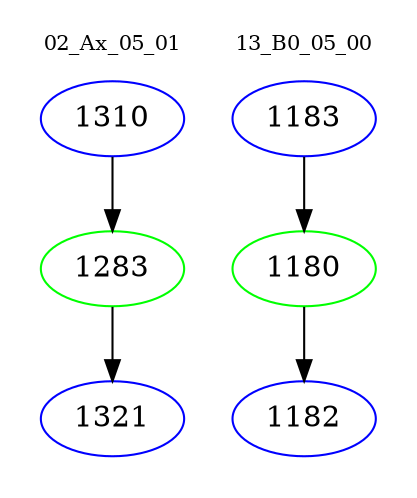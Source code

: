 digraph{
subgraph cluster_0 {
color = white
label = "02_Ax_05_01";
fontsize=10;
T0_1310 [label="1310", color="blue"]
T0_1310 -> T0_1283 [color="black"]
T0_1283 [label="1283", color="green"]
T0_1283 -> T0_1321 [color="black"]
T0_1321 [label="1321", color="blue"]
}
subgraph cluster_1 {
color = white
label = "13_B0_05_00";
fontsize=10;
T1_1183 [label="1183", color="blue"]
T1_1183 -> T1_1180 [color="black"]
T1_1180 [label="1180", color="green"]
T1_1180 -> T1_1182 [color="black"]
T1_1182 [label="1182", color="blue"]
}
}
